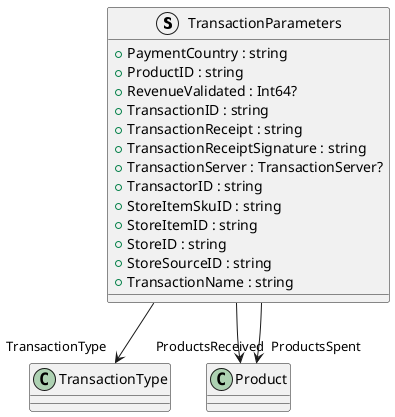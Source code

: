@startuml
struct TransactionParameters {
    + PaymentCountry : string
    + ProductID : string
    + RevenueValidated : Int64?
    + TransactionID : string
    + TransactionReceipt : string
    + TransactionReceiptSignature : string
    + TransactionServer : TransactionServer?
    + TransactorID : string
    + StoreItemSkuID : string
    + StoreItemID : string
    + StoreID : string
    + StoreSourceID : string
    + TransactionName : string
}
TransactionParameters --> "TransactionType" TransactionType
TransactionParameters --> "ProductsReceived" Product
TransactionParameters --> "ProductsSpent" Product
@enduml
